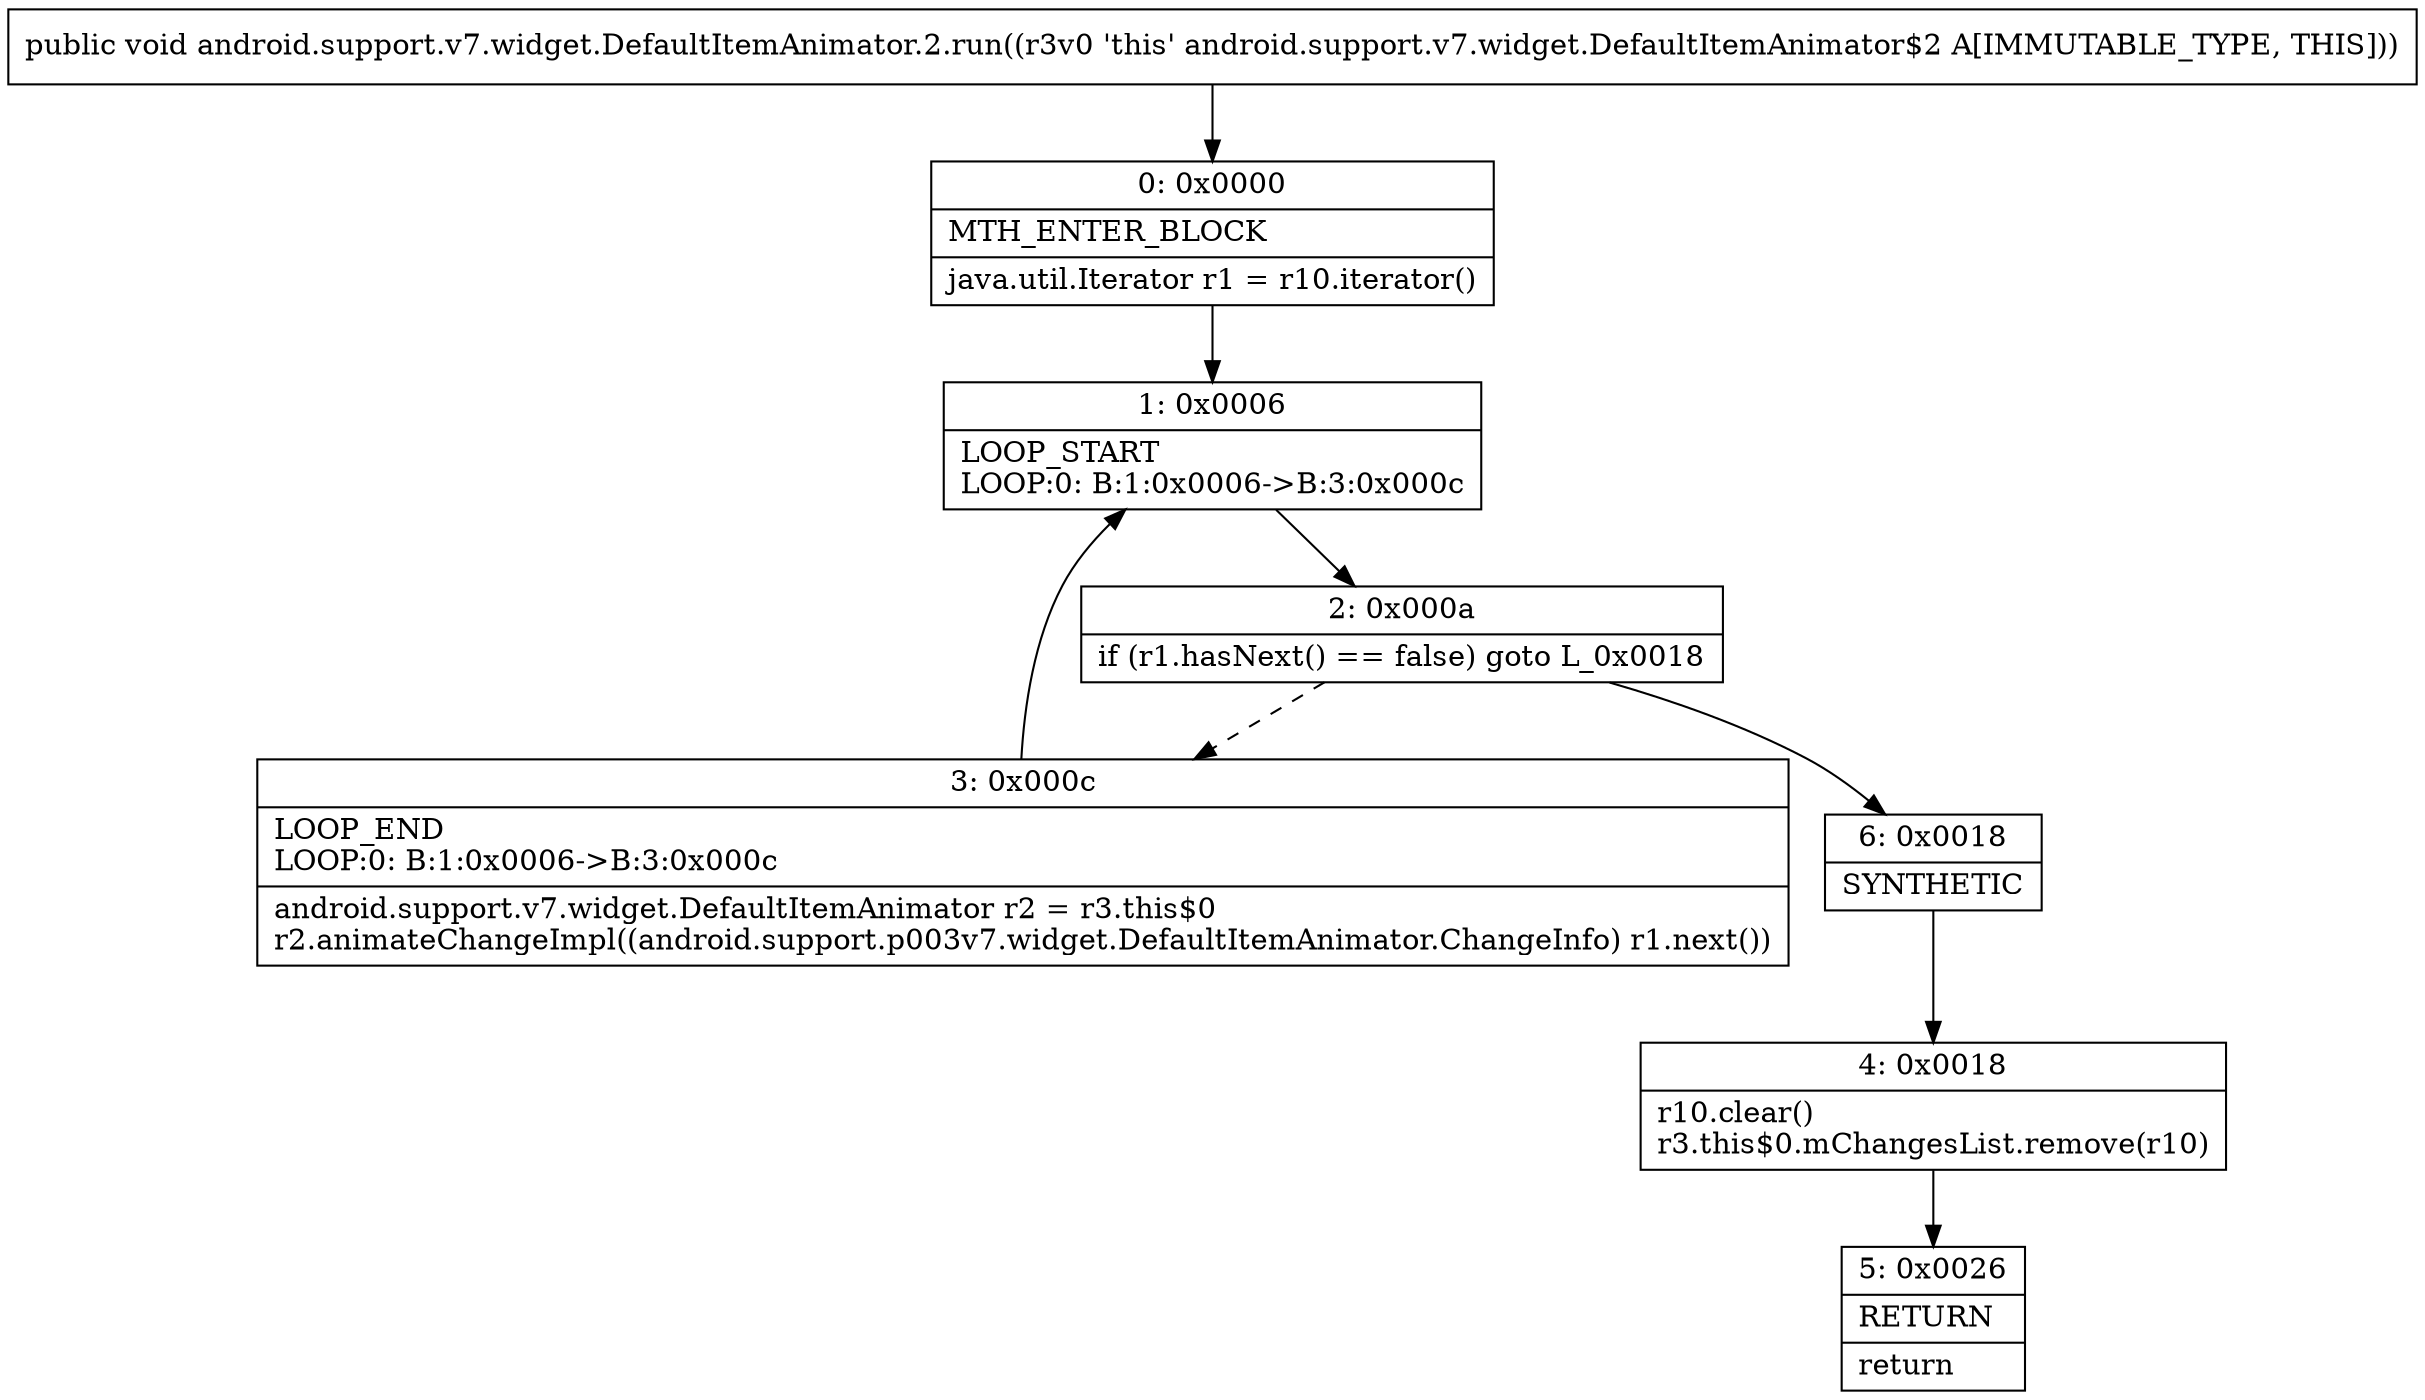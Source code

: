 digraph "CFG forandroid.support.v7.widget.DefaultItemAnimator.2.run()V" {
Node_0 [shape=record,label="{0\:\ 0x0000|MTH_ENTER_BLOCK\l|java.util.Iterator r1 = r10.iterator()\l}"];
Node_1 [shape=record,label="{1\:\ 0x0006|LOOP_START\lLOOP:0: B:1:0x0006\-\>B:3:0x000c\l}"];
Node_2 [shape=record,label="{2\:\ 0x000a|if (r1.hasNext() == false) goto L_0x0018\l}"];
Node_3 [shape=record,label="{3\:\ 0x000c|LOOP_END\lLOOP:0: B:1:0x0006\-\>B:3:0x000c\l|android.support.v7.widget.DefaultItemAnimator r2 = r3.this$0\lr2.animateChangeImpl((android.support.p003v7.widget.DefaultItemAnimator.ChangeInfo) r1.next())\l}"];
Node_4 [shape=record,label="{4\:\ 0x0018|r10.clear()\lr3.this$0.mChangesList.remove(r10)\l}"];
Node_5 [shape=record,label="{5\:\ 0x0026|RETURN\l|return\l}"];
Node_6 [shape=record,label="{6\:\ 0x0018|SYNTHETIC\l}"];
MethodNode[shape=record,label="{public void android.support.v7.widget.DefaultItemAnimator.2.run((r3v0 'this' android.support.v7.widget.DefaultItemAnimator$2 A[IMMUTABLE_TYPE, THIS])) }"];
MethodNode -> Node_0;
Node_0 -> Node_1;
Node_1 -> Node_2;
Node_2 -> Node_3[style=dashed];
Node_2 -> Node_6;
Node_3 -> Node_1;
Node_4 -> Node_5;
Node_6 -> Node_4;
}

